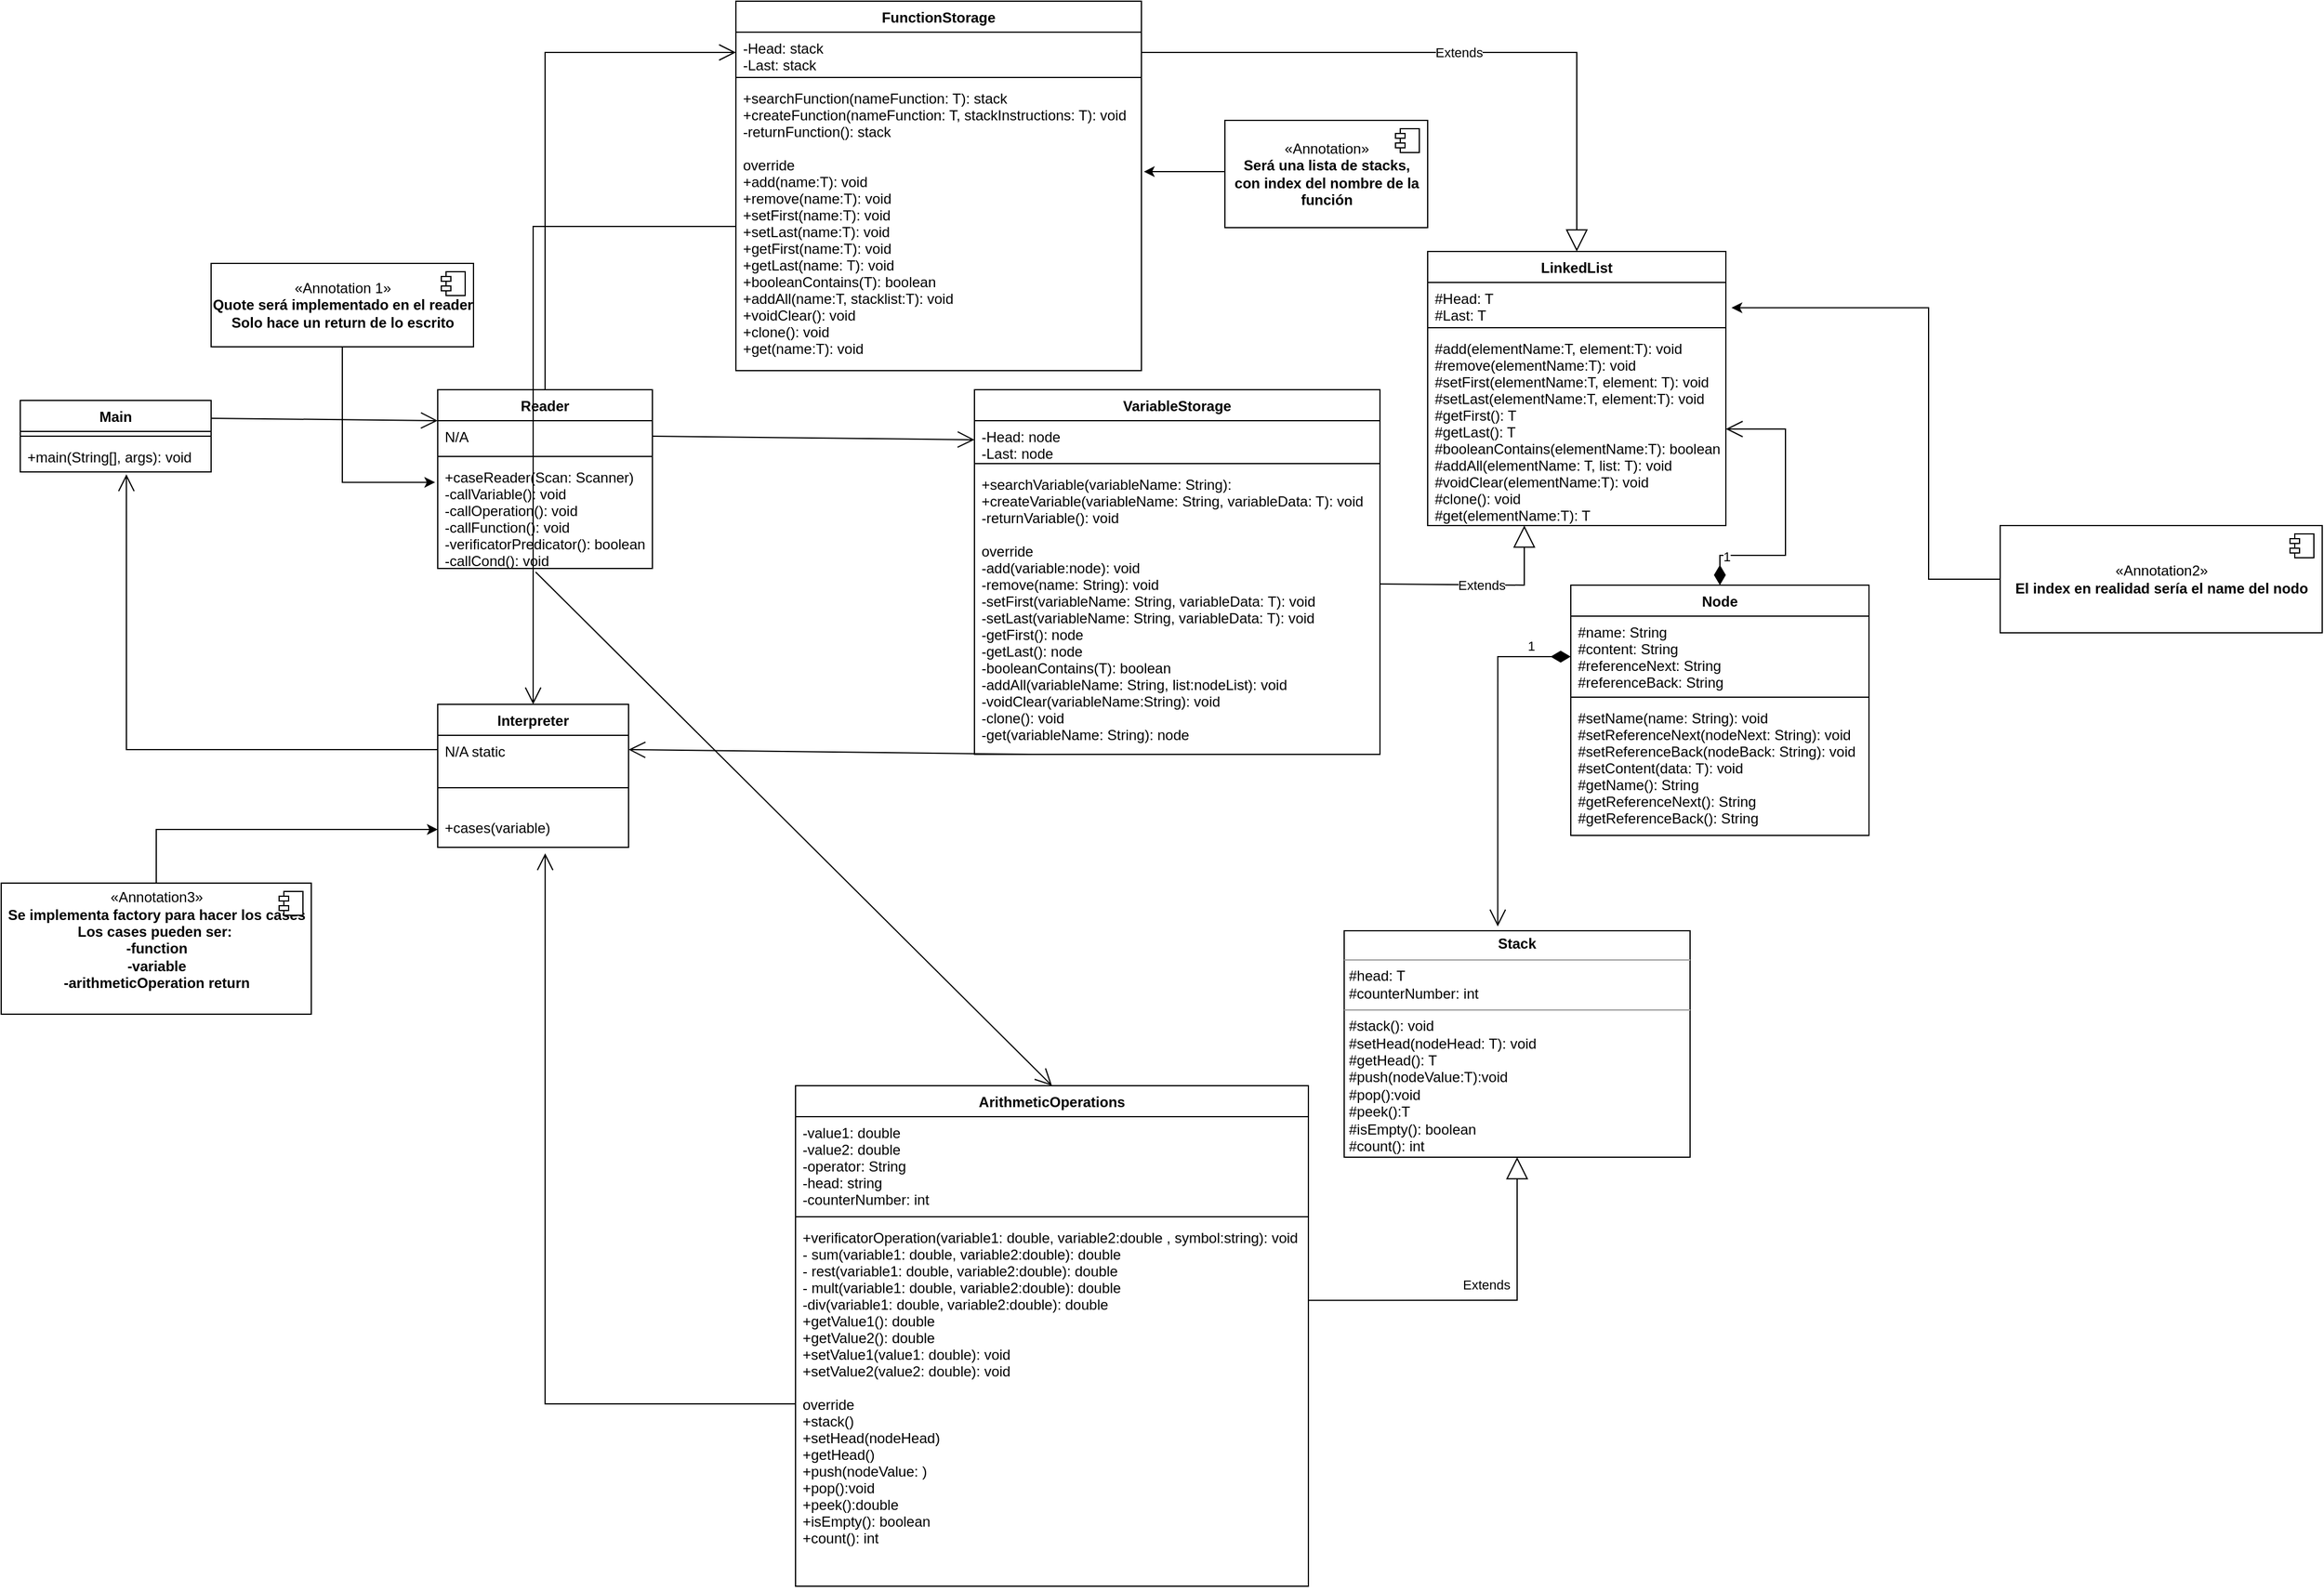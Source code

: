 <mxfile version="16.5.6" type="github">
  <diagram id="C5RBs43oDa-KdzZeNtuy" name="Page-1">
    <mxGraphModel dx="1068" dy="452" grid="1" gridSize="10" guides="1" tooltips="1" connect="1" arrows="1" fold="1" page="1" pageScale="1" pageWidth="827" pageHeight="1169" math="0" shadow="0">
      <root>
        <mxCell id="WIyWlLk6GJQsqaUBKTNV-0" />
        <mxCell id="WIyWlLk6GJQsqaUBKTNV-1" parent="WIyWlLk6GJQsqaUBKTNV-0" />
        <mxCell id="natZOX87_09Pyh3oMRrT-8" value="Main&#xa;" style="swimlane;fontStyle=1;align=center;verticalAlign=top;childLayout=stackLayout;horizontal=1;startSize=26;horizontalStack=0;resizeParent=1;resizeParentMax=0;resizeLast=0;collapsible=1;marginBottom=0;" parent="WIyWlLk6GJQsqaUBKTNV-1" vertex="1">
          <mxGeometry x="170" y="555" width="160" height="60" as="geometry" />
        </mxCell>
        <mxCell id="natZOX87_09Pyh3oMRrT-10" value="" style="line;strokeWidth=1;fillColor=none;align=left;verticalAlign=middle;spacingTop=-1;spacingLeft=3;spacingRight=3;rotatable=0;labelPosition=right;points=[];portConstraint=eastwest;" parent="natZOX87_09Pyh3oMRrT-8" vertex="1">
          <mxGeometry y="26" width="160" height="8" as="geometry" />
        </mxCell>
        <mxCell id="natZOX87_09Pyh3oMRrT-11" value="+main(String[], args): void" style="text;strokeColor=none;fillColor=none;align=left;verticalAlign=top;spacingLeft=4;spacingRight=4;overflow=hidden;rotatable=0;points=[[0,0.5],[1,0.5]];portConstraint=eastwest;" parent="natZOX87_09Pyh3oMRrT-8" vertex="1">
          <mxGeometry y="34" width="160" height="26" as="geometry" />
        </mxCell>
        <mxCell id="natZOX87_09Pyh3oMRrT-16" value="Reader&#xa;" style="swimlane;fontStyle=1;align=center;verticalAlign=top;childLayout=stackLayout;horizontal=1;startSize=26;horizontalStack=0;resizeParent=1;resizeParentMax=0;resizeLast=0;collapsible=1;marginBottom=0;" parent="WIyWlLk6GJQsqaUBKTNV-1" vertex="1">
          <mxGeometry x="520" y="546" width="180" height="150" as="geometry" />
        </mxCell>
        <mxCell id="natZOX87_09Pyh3oMRrT-40" value="" style="endArrow=open;endFill=1;endSize=12;html=1;rounded=0;exitX=1;exitY=0.25;exitDx=0;exitDy=0;" parent="natZOX87_09Pyh3oMRrT-16" source="natZOX87_09Pyh3oMRrT-8" edge="1">
          <mxGeometry width="160" relative="1" as="geometry">
            <mxPoint x="-160" y="26" as="sourcePoint" />
            <mxPoint y="26" as="targetPoint" />
          </mxGeometry>
        </mxCell>
        <mxCell id="natZOX87_09Pyh3oMRrT-17" value="N/A " style="text;strokeColor=none;fillColor=none;align=left;verticalAlign=top;spacingLeft=4;spacingRight=4;overflow=hidden;rotatable=0;points=[[0,0.5],[1,0.5]];portConstraint=eastwest;" parent="natZOX87_09Pyh3oMRrT-16" vertex="1">
          <mxGeometry y="26" width="180" height="26" as="geometry" />
        </mxCell>
        <mxCell id="natZOX87_09Pyh3oMRrT-18" value="" style="line;strokeWidth=1;fillColor=none;align=left;verticalAlign=middle;spacingTop=-1;spacingLeft=3;spacingRight=3;rotatable=0;labelPosition=right;points=[];portConstraint=eastwest;" parent="natZOX87_09Pyh3oMRrT-16" vertex="1">
          <mxGeometry y="52" width="180" height="8" as="geometry" />
        </mxCell>
        <mxCell id="natZOX87_09Pyh3oMRrT-19" value="+caseReader(Scan: Scanner)&#xa;-callVariable(): void&#xa;-callOperation(): void&#xa;-callFunction(): void&#xa;-verificatorPredicator(): boolean&#xa;-callCond(): void" style="text;strokeColor=none;fillColor=none;align=left;verticalAlign=top;spacingLeft=4;spacingRight=4;overflow=hidden;rotatable=0;points=[[0,0.5],[1,0.5]];portConstraint=eastwest;" parent="natZOX87_09Pyh3oMRrT-16" vertex="1">
          <mxGeometry y="60" width="180" height="90" as="geometry" />
        </mxCell>
        <mxCell id="natZOX87_09Pyh3oMRrT-24" value="VariableStorage" style="swimlane;fontStyle=1;align=center;verticalAlign=top;childLayout=stackLayout;horizontal=1;startSize=26;horizontalStack=0;resizeParent=1;resizeParentMax=0;resizeLast=0;collapsible=1;marginBottom=0;" parent="WIyWlLk6GJQsqaUBKTNV-1" vertex="1">
          <mxGeometry x="970" y="546" width="340" height="306" as="geometry" />
        </mxCell>
        <mxCell id="natZOX87_09Pyh3oMRrT-25" value="-Head: node&#xa;-Last: node" style="text;strokeColor=none;fillColor=none;align=left;verticalAlign=top;spacingLeft=4;spacingRight=4;overflow=hidden;rotatable=0;points=[[0,0.5],[1,0.5]];portConstraint=eastwest;" parent="natZOX87_09Pyh3oMRrT-24" vertex="1">
          <mxGeometry y="26" width="340" height="32" as="geometry" />
        </mxCell>
        <mxCell id="natZOX87_09Pyh3oMRrT-26" value="" style="line;strokeWidth=1;fillColor=none;align=left;verticalAlign=middle;spacingTop=-1;spacingLeft=3;spacingRight=3;rotatable=0;labelPosition=right;points=[];portConstraint=eastwest;" parent="natZOX87_09Pyh3oMRrT-24" vertex="1">
          <mxGeometry y="58" width="340" height="8" as="geometry" />
        </mxCell>
        <mxCell id="natZOX87_09Pyh3oMRrT-27" value="+searchVariable(variableName: String): &#xa;+createVariable(variableName: String, variableData: T): void&#xa;-returnVariable(): void&#xa;&#xa;override&#xa;-add(variable:node): void&#xa;-remove(name: String): void&#xa;-setFirst(variableName: String, variableData: T): void&#xa;-setLast(variableName: String, variableData: T): void&#xa;-getFirst(): node&#xa;-getLast(): node&#xa;-booleanContains(T): boolean&#xa;-addAll(variableName: String, list:nodeList): void&#xa;-voidClear(variableName:String): void&#xa;-clone(): void&#xa;-get(variableName: String): node&#xa;" style="text;strokeColor=none;fillColor=none;align=left;verticalAlign=top;spacingLeft=4;spacingRight=4;overflow=hidden;rotatable=0;points=[[0,0.5],[1,0.5]];portConstraint=eastwest;" parent="natZOX87_09Pyh3oMRrT-24" vertex="1">
          <mxGeometry y="66" width="340" height="240" as="geometry" />
        </mxCell>
        <mxCell id="natZOX87_09Pyh3oMRrT-32" value="ArithmeticOperations" style="swimlane;fontStyle=1;align=center;verticalAlign=top;childLayout=stackLayout;horizontal=1;startSize=26;horizontalStack=0;resizeParent=1;resizeParentMax=0;resizeLast=0;collapsible=1;marginBottom=0;" parent="WIyWlLk6GJQsqaUBKTNV-1" vertex="1">
          <mxGeometry x="820" y="1130" width="430" height="420" as="geometry" />
        </mxCell>
        <mxCell id="natZOX87_09Pyh3oMRrT-33" value="-value1: double&#xa;-value2: double&#xa;-operator: String&#xa;-head: string&#xa;-counterNumber: int" style="text;strokeColor=none;fillColor=none;align=left;verticalAlign=top;spacingLeft=4;spacingRight=4;overflow=hidden;rotatable=0;points=[[0,0.5],[1,0.5]];portConstraint=eastwest;" parent="natZOX87_09Pyh3oMRrT-32" vertex="1">
          <mxGeometry y="26" width="430" height="80" as="geometry" />
        </mxCell>
        <mxCell id="natZOX87_09Pyh3oMRrT-34" value="" style="line;strokeWidth=1;fillColor=none;align=left;verticalAlign=middle;spacingTop=-1;spacingLeft=3;spacingRight=3;rotatable=0;labelPosition=right;points=[];portConstraint=eastwest;" parent="natZOX87_09Pyh3oMRrT-32" vertex="1">
          <mxGeometry y="106" width="430" height="8" as="geometry" />
        </mxCell>
        <mxCell id="natZOX87_09Pyh3oMRrT-35" value="+verificatorOperation(variable1: double, variable2:double , symbol:string): void&#xa;- sum(variable1: double, variable2:double): double&#xa;- rest(variable1: double, variable2:double): double&#xa;- mult(variable1: double, variable2:double): double&#xa;-div(variable1: double, variable2:double): double&#xa;+getValue1(): double&#xa;+getValue2(): double&#xa;+setValue1(value1: double): void&#xa;+setValue2(value2: double): void&#xa;&#xa;override&#xa;+stack()&#xa;+setHead(nodeHead)&#xa;+getHead()&#xa;+push(nodeValue: )&#xa;+pop():void&#xa;+peek():double&#xa;+isEmpty(): boolean&#xa;+count(): int" style="text;strokeColor=none;fillColor=none;align=left;verticalAlign=top;spacingLeft=4;spacingRight=4;overflow=hidden;rotatable=0;points=[[0,0.5],[1,0.5]];portConstraint=eastwest;" parent="natZOX87_09Pyh3oMRrT-32" vertex="1">
          <mxGeometry y="114" width="430" height="306" as="geometry" />
        </mxCell>
        <mxCell id="natZOX87_09Pyh3oMRrT-36" value="Interpreter" style="swimlane;fontStyle=1;align=center;verticalAlign=top;childLayout=stackLayout;horizontal=1;startSize=26;horizontalStack=0;resizeParent=1;resizeParentMax=0;resizeLast=0;collapsible=1;marginBottom=0;" parent="WIyWlLk6GJQsqaUBKTNV-1" vertex="1">
          <mxGeometry x="520" y="810" width="160" height="120" as="geometry" />
        </mxCell>
        <mxCell id="natZOX87_09Pyh3oMRrT-37" value="N/A static" style="text;strokeColor=none;fillColor=none;align=left;verticalAlign=top;spacingLeft=4;spacingRight=4;overflow=hidden;rotatable=0;points=[[0,0.5],[1,0.5]];portConstraint=eastwest;" parent="natZOX87_09Pyh3oMRrT-36" vertex="1">
          <mxGeometry y="26" width="160" height="24" as="geometry" />
        </mxCell>
        <mxCell id="natZOX87_09Pyh3oMRrT-38" value="" style="line;strokeWidth=1;fillColor=none;align=left;verticalAlign=middle;spacingTop=-1;spacingLeft=3;spacingRight=3;rotatable=0;labelPosition=right;points=[];portConstraint=eastwest;" parent="natZOX87_09Pyh3oMRrT-36" vertex="1">
          <mxGeometry y="50" width="160" height="40" as="geometry" />
        </mxCell>
        <mxCell id="AochQKUZwjmsb-0F-WYE-0" value="+cases(variable)" style="text;strokeColor=none;fillColor=none;align=left;verticalAlign=top;spacingLeft=4;spacingRight=4;overflow=hidden;rotatable=0;points=[[0,0.5],[1,0.5]];portConstraint=eastwest;" parent="natZOX87_09Pyh3oMRrT-36" vertex="1">
          <mxGeometry y="90" width="160" height="30" as="geometry" />
        </mxCell>
        <mxCell id="natZOX87_09Pyh3oMRrT-45" value="LinkedList" style="swimlane;fontStyle=1;align=center;verticalAlign=top;childLayout=stackLayout;horizontal=1;startSize=26;horizontalStack=0;resizeParent=1;resizeParentMax=0;resizeLast=0;collapsible=1;marginBottom=0;" parent="WIyWlLk6GJQsqaUBKTNV-1" vertex="1">
          <mxGeometry x="1350" y="430" width="250" height="230" as="geometry" />
        </mxCell>
        <mxCell id="natZOX87_09Pyh3oMRrT-46" value="#Head: T&#xa;#Last: T&#xa;" style="text;strokeColor=none;fillColor=none;align=left;verticalAlign=top;spacingLeft=4;spacingRight=4;overflow=hidden;rotatable=0;points=[[0,0.5],[1,0.5]];portConstraint=eastwest;" parent="natZOX87_09Pyh3oMRrT-45" vertex="1">
          <mxGeometry y="26" width="250" height="34" as="geometry" />
        </mxCell>
        <mxCell id="natZOX87_09Pyh3oMRrT-47" value="" style="line;strokeWidth=1;fillColor=none;align=left;verticalAlign=middle;spacingTop=-1;spacingLeft=3;spacingRight=3;rotatable=0;labelPosition=right;points=[];portConstraint=eastwest;" parent="natZOX87_09Pyh3oMRrT-45" vertex="1">
          <mxGeometry y="60" width="250" height="8" as="geometry" />
        </mxCell>
        <mxCell id="natZOX87_09Pyh3oMRrT-48" value="#add(elementName:T, element:T): void&#xa;#remove(elementName:T): void&#xa;#setFirst(elementName:T, element: T): void&#xa;#setLast(elementName:T, element:T): void&#xa;#getFirst(): T&#xa;#getLast(): T&#xa;#booleanContains(elementName:T): boolean&#xa;#addAll(elementName: T, list: T): void&#xa;#voidClear(elementName:T): void&#xa;#clone(): void&#xa;#get(elementName:T): T" style="text;strokeColor=none;fillColor=none;align=left;verticalAlign=top;spacingLeft=4;spacingRight=4;overflow=hidden;rotatable=0;points=[[0,0.5],[1,0.5]];portConstraint=eastwest;" parent="natZOX87_09Pyh3oMRrT-45" vertex="1">
          <mxGeometry y="68" width="250" height="162" as="geometry" />
        </mxCell>
        <mxCell id="natZOX87_09Pyh3oMRrT-49" value="Extends" style="endArrow=block;endSize=16;endFill=0;html=1;rounded=0;entryX=0.5;entryY=0;entryDx=0;entryDy=0;exitX=1;exitY=0.5;exitDx=0;exitDy=0;" parent="WIyWlLk6GJQsqaUBKTNV-1" source="natZOX87_09Pyh3oMRrT-76" target="natZOX87_09Pyh3oMRrT-45" edge="1">
          <mxGeometry width="160" relative="1" as="geometry">
            <mxPoint x="810" y="320" as="sourcePoint" />
            <mxPoint x="970" y="320" as="targetPoint" />
            <Array as="points">
              <mxPoint x="1475" y="263" />
            </Array>
          </mxGeometry>
        </mxCell>
        <mxCell id="natZOX87_09Pyh3oMRrT-50" value="Extends" style="endArrow=block;endSize=16;endFill=0;html=1;rounded=0;exitX=1;exitY=0.404;exitDx=0;exitDy=0;exitPerimeter=0;entryX=0.324;entryY=1;entryDx=0;entryDy=0;entryPerimeter=0;" parent="WIyWlLk6GJQsqaUBKTNV-1" source="natZOX87_09Pyh3oMRrT-27" target="natZOX87_09Pyh3oMRrT-48" edge="1">
          <mxGeometry width="160" relative="1" as="geometry">
            <mxPoint x="1020" y="700" as="sourcePoint" />
            <mxPoint x="1180" y="700" as="targetPoint" />
            <Array as="points">
              <mxPoint x="1431" y="710" />
            </Array>
          </mxGeometry>
        </mxCell>
        <mxCell id="natZOX87_09Pyh3oMRrT-51" value="" style="endArrow=open;endFill=1;endSize=12;html=1;rounded=0;entryX=0;entryY=0.5;entryDx=0;entryDy=0;exitX=0.5;exitY=0;exitDx=0;exitDy=0;" parent="WIyWlLk6GJQsqaUBKTNV-1" source="natZOX87_09Pyh3oMRrT-16" target="natZOX87_09Pyh3oMRrT-76" edge="1">
          <mxGeometry width="160" relative="1" as="geometry">
            <mxPoint x="730" y="560" as="sourcePoint" />
            <mxPoint x="890" y="560" as="targetPoint" />
            <Array as="points">
              <mxPoint x="610" y="263" />
            </Array>
          </mxGeometry>
        </mxCell>
        <mxCell id="natZOX87_09Pyh3oMRrT-52" value="" style="endArrow=open;endFill=1;endSize=12;html=1;rounded=0;entryX=0.5;entryY=0;entryDx=0;entryDy=0;exitX=0.456;exitY=1.033;exitDx=0;exitDy=0;exitPerimeter=0;" parent="WIyWlLk6GJQsqaUBKTNV-1" source="natZOX87_09Pyh3oMRrT-19" target="natZOX87_09Pyh3oMRrT-32" edge="1">
          <mxGeometry width="160" relative="1" as="geometry">
            <mxPoint x="690" y="595" as="sourcePoint" />
            <mxPoint x="927" y="461" as="targetPoint" />
          </mxGeometry>
        </mxCell>
        <mxCell id="natZOX87_09Pyh3oMRrT-53" value="" style="endArrow=open;endFill=1;endSize=12;html=1;rounded=0;entryX=0;entryY=0.5;entryDx=0;entryDy=0;exitX=1;exitY=0.5;exitDx=0;exitDy=0;" parent="WIyWlLk6GJQsqaUBKTNV-1" source="natZOX87_09Pyh3oMRrT-17" target="natZOX87_09Pyh3oMRrT-25" edge="1">
          <mxGeometry width="160" relative="1" as="geometry">
            <mxPoint x="700" y="605" as="sourcePoint" />
            <mxPoint x="937" y="471" as="targetPoint" />
          </mxGeometry>
        </mxCell>
        <mxCell id="natZOX87_09Pyh3oMRrT-54" value="Node" style="swimlane;fontStyle=1;align=center;verticalAlign=top;childLayout=stackLayout;horizontal=1;startSize=26;horizontalStack=0;resizeParent=1;resizeParentMax=0;resizeLast=0;collapsible=1;marginBottom=0;" parent="WIyWlLk6GJQsqaUBKTNV-1" vertex="1">
          <mxGeometry x="1470" y="710" width="250" height="210" as="geometry" />
        </mxCell>
        <mxCell id="natZOX87_09Pyh3oMRrT-55" value="#name: String&#xa;#content: String&#xa;#referenceNext: String&#xa;#referenceBack: String" style="text;strokeColor=none;fillColor=none;align=left;verticalAlign=top;spacingLeft=4;spacingRight=4;overflow=hidden;rotatable=0;points=[[0,0.5],[1,0.5]];portConstraint=eastwest;" parent="natZOX87_09Pyh3oMRrT-54" vertex="1">
          <mxGeometry y="26" width="250" height="64" as="geometry" />
        </mxCell>
        <mxCell id="natZOX87_09Pyh3oMRrT-56" value="" style="line;strokeWidth=1;fillColor=none;align=left;verticalAlign=middle;spacingTop=-1;spacingLeft=3;spacingRight=3;rotatable=0;labelPosition=right;points=[];portConstraint=eastwest;" parent="natZOX87_09Pyh3oMRrT-54" vertex="1">
          <mxGeometry y="90" width="250" height="8" as="geometry" />
        </mxCell>
        <mxCell id="natZOX87_09Pyh3oMRrT-57" value="#setName(name: String): void&#xa;#setReferenceNext(nodeNext: String): void&#xa;#setReferenceBack(nodeBack: String): void&#xa;#setContent(data: T): void&#xa;#getName(): String&#xa;#getReferenceNext(): String&#xa;#getReferenceBack(): String" style="text;strokeColor=none;fillColor=none;align=left;verticalAlign=top;spacingLeft=4;spacingRight=4;overflow=hidden;rotatable=0;points=[[0,0.5],[1,0.5]];portConstraint=eastwest;" parent="natZOX87_09Pyh3oMRrT-54" vertex="1">
          <mxGeometry y="98" width="250" height="112" as="geometry" />
        </mxCell>
        <mxCell id="natZOX87_09Pyh3oMRrT-58" value="1" style="endArrow=open;html=1;endSize=12;startArrow=diamondThin;startSize=14;startFill=1;edgeStyle=orthogonalEdgeStyle;align=left;verticalAlign=bottom;rounded=0;exitX=0.5;exitY=0;exitDx=0;exitDy=0;entryX=1;entryY=0.5;entryDx=0;entryDy=0;" parent="WIyWlLk6GJQsqaUBKTNV-1" source="natZOX87_09Pyh3oMRrT-54" target="natZOX87_09Pyh3oMRrT-48" edge="1">
          <mxGeometry x="-0.779" y="-10" relative="1" as="geometry">
            <mxPoint x="1520" y="670" as="sourcePoint" />
            <mxPoint x="1680" y="670" as="targetPoint" />
            <mxPoint as="offset" />
            <Array as="points">
              <mxPoint x="1595" y="685" />
              <mxPoint x="1650" y="685" />
              <mxPoint x="1650" y="579" />
            </Array>
          </mxGeometry>
        </mxCell>
        <mxCell id="natZOX87_09Pyh3oMRrT-59" value="&lt;p style=&quot;margin: 0px ; margin-top: 4px ; text-align: center&quot;&gt;&lt;b&gt;Stack&lt;/b&gt;&lt;/p&gt;&lt;hr size=&quot;1&quot;&gt;&lt;p style=&quot;margin: 0px ; margin-left: 4px&quot;&gt;#head: T&lt;/p&gt;&lt;p style=&quot;margin: 0px ; margin-left: 4px&quot;&gt;#counterNumber: int&lt;/p&gt;&lt;hr size=&quot;1&quot;&gt;&lt;p style=&quot;margin: 0px ; margin-left: 4px&quot;&gt;#stack(): void&lt;/p&gt;&lt;p style=&quot;margin: 0px ; margin-left: 4px&quot;&gt;#setHead(nodeHead: T): void&lt;/p&gt;&lt;p style=&quot;margin: 0px ; margin-left: 4px&quot;&gt;#getHead(): T&lt;/p&gt;&lt;p style=&quot;margin: 0px ; margin-left: 4px&quot;&gt;#push(nodeValue:T):void&lt;/p&gt;&lt;p style=&quot;margin: 0px ; margin-left: 4px&quot;&gt;#pop():void&lt;/p&gt;&lt;p style=&quot;margin: 0px ; margin-left: 4px&quot;&gt;#peek():T&lt;/p&gt;&lt;p style=&quot;margin: 0px ; margin-left: 4px&quot;&gt;#isEmpty(): boolean&lt;/p&gt;&lt;p style=&quot;margin: 0px ; margin-left: 4px&quot;&gt;#count(): int&lt;/p&gt;&lt;p style=&quot;margin: 0px ; margin-left: 4px&quot;&gt;&lt;br&gt;&lt;/p&gt;" style="verticalAlign=top;align=left;overflow=fill;fontSize=12;fontFamily=Helvetica;html=1;" parent="WIyWlLk6GJQsqaUBKTNV-1" vertex="1">
          <mxGeometry x="1280" y="1000" width="290" height="190" as="geometry" />
        </mxCell>
        <mxCell id="natZOX87_09Pyh3oMRrT-60" value="1" style="endArrow=open;html=1;endSize=12;startArrow=diamondThin;startSize=14;startFill=1;edgeStyle=orthogonalEdgeStyle;align=left;verticalAlign=bottom;rounded=0;entryX=0.444;entryY=-0.019;entryDx=0;entryDy=0;entryPerimeter=0;" parent="WIyWlLk6GJQsqaUBKTNV-1" target="natZOX87_09Pyh3oMRrT-59" edge="1">
          <mxGeometry x="-0.732" relative="1" as="geometry">
            <mxPoint x="1470" y="770" as="sourcePoint" />
            <mxPoint x="1400" y="930" as="targetPoint" />
            <Array as="points">
              <mxPoint x="1409" y="770" />
            </Array>
            <mxPoint as="offset" />
          </mxGeometry>
        </mxCell>
        <mxCell id="natZOX87_09Pyh3oMRrT-64" value="" style="endArrow=open;endFill=1;endSize=12;html=1;rounded=0;entryX=0.556;entryY=1.077;entryDx=0;entryDy=0;exitX=0;exitY=0.5;exitDx=0;exitDy=0;entryPerimeter=0;" parent="WIyWlLk6GJQsqaUBKTNV-1" source="natZOX87_09Pyh3oMRrT-37" target="natZOX87_09Pyh3oMRrT-11" edge="1">
          <mxGeometry width="160" relative="1" as="geometry">
            <mxPoint x="710" y="671" as="sourcePoint" />
            <mxPoint x="1210" y="839" as="targetPoint" />
            <Array as="points">
              <mxPoint x="259" y="848" />
            </Array>
          </mxGeometry>
        </mxCell>
        <mxCell id="natZOX87_09Pyh3oMRrT-65" value="" style="endArrow=open;endFill=1;endSize=12;html=1;rounded=0;entryX=0.563;entryY=1.167;entryDx=0;entryDy=0;exitX=0;exitY=0.5;exitDx=0;exitDy=0;entryPerimeter=0;" parent="WIyWlLk6GJQsqaUBKTNV-1" source="natZOX87_09Pyh3oMRrT-35" target="AochQKUZwjmsb-0F-WYE-0" edge="1">
          <mxGeometry width="160" relative="1" as="geometry">
            <mxPoint x="720" y="681" as="sourcePoint" />
            <mxPoint x="1220" y="849" as="targetPoint" />
            <Array as="points">
              <mxPoint x="610" y="1397" />
            </Array>
          </mxGeometry>
        </mxCell>
        <mxCell id="natZOX87_09Pyh3oMRrT-66" value="" style="endArrow=open;endFill=1;endSize=12;html=1;rounded=0;entryX=1;entryY=0.5;entryDx=0;entryDy=0;exitX=0.144;exitY=1;exitDx=0;exitDy=0;exitPerimeter=0;" parent="WIyWlLk6GJQsqaUBKTNV-1" source="natZOX87_09Pyh3oMRrT-27" target="natZOX87_09Pyh3oMRrT-37" edge="1">
          <mxGeometry width="160" relative="1" as="geometry">
            <mxPoint x="1095" y="670" as="sourcePoint" />
            <mxPoint x="710" y="959" as="targetPoint" />
          </mxGeometry>
        </mxCell>
        <mxCell id="natZOX87_09Pyh3oMRrT-67" value="" style="endArrow=open;endFill=1;endSize=12;html=1;rounded=0;entryX=0.5;entryY=0;entryDx=0;entryDy=0;exitX=0;exitY=0.5;exitDx=0;exitDy=0;" parent="WIyWlLk6GJQsqaUBKTNV-1" source="natZOX87_09Pyh3oMRrT-78" target="natZOX87_09Pyh3oMRrT-36" edge="1">
          <mxGeometry width="160" relative="1" as="geometry">
            <mxPoint x="1380" y="690" as="sourcePoint" />
            <mxPoint x="720" y="969" as="targetPoint" />
            <Array as="points">
              <mxPoint x="600" y="409" />
            </Array>
          </mxGeometry>
        </mxCell>
        <mxCell id="natZOX87_09Pyh3oMRrT-70" style="edgeStyle=orthogonalEdgeStyle;rounded=0;orthogonalLoop=1;jettySize=auto;html=1;entryX=-0.012;entryY=0.197;entryDx=0;entryDy=0;entryPerimeter=0;" parent="WIyWlLk6GJQsqaUBKTNV-1" source="natZOX87_09Pyh3oMRrT-68" target="natZOX87_09Pyh3oMRrT-19" edge="1">
          <mxGeometry relative="1" as="geometry" />
        </mxCell>
        <mxCell id="natZOX87_09Pyh3oMRrT-68" value="«Annotation 1»&lt;br&gt;&lt;b&gt;Quote será implementado en el reader&lt;br&gt;Solo hace un return de lo escrito&lt;br&gt;&lt;/b&gt;" style="html=1;dropTarget=0;" parent="WIyWlLk6GJQsqaUBKTNV-1" vertex="1">
          <mxGeometry x="330" y="440" width="220" height="70" as="geometry" />
        </mxCell>
        <mxCell id="natZOX87_09Pyh3oMRrT-69" value="" style="shape=module;jettyWidth=8;jettyHeight=4;" parent="natZOX87_09Pyh3oMRrT-68" vertex="1">
          <mxGeometry x="1" width="20" height="20" relative="1" as="geometry">
            <mxPoint x="-27" y="7" as="offset" />
          </mxGeometry>
        </mxCell>
        <mxCell id="natZOX87_09Pyh3oMRrT-75" value="FunctionStorage" style="swimlane;fontStyle=1;align=center;verticalAlign=top;childLayout=stackLayout;horizontal=1;startSize=26;horizontalStack=0;resizeParent=1;resizeParentMax=0;resizeLast=0;collapsible=1;marginBottom=0;" parent="WIyWlLk6GJQsqaUBKTNV-1" vertex="1">
          <mxGeometry x="770" y="220" width="340" height="310" as="geometry" />
        </mxCell>
        <mxCell id="natZOX87_09Pyh3oMRrT-76" value="-Head: stack&#xa;-Last: stack" style="text;strokeColor=none;fillColor=none;align=left;verticalAlign=top;spacingLeft=4;spacingRight=4;overflow=hidden;rotatable=0;points=[[0,0.5],[1,0.5]];portConstraint=eastwest;" parent="natZOX87_09Pyh3oMRrT-75" vertex="1">
          <mxGeometry y="26" width="340" height="34" as="geometry" />
        </mxCell>
        <mxCell id="natZOX87_09Pyh3oMRrT-77" value="" style="line;strokeWidth=1;fillColor=none;align=left;verticalAlign=middle;spacingTop=-1;spacingLeft=3;spacingRight=3;rotatable=0;labelPosition=right;points=[];portConstraint=eastwest;" parent="natZOX87_09Pyh3oMRrT-75" vertex="1">
          <mxGeometry y="60" width="340" height="8" as="geometry" />
        </mxCell>
        <mxCell id="natZOX87_09Pyh3oMRrT-78" value="+searchFunction(nameFunction: T): stack&#xa;+createFunction(nameFunction: T, stackInstructions: T): void&#xa;-returnFunction(): stack&#xa;&#xa;override&#xa;+add(name:T): void&#xa;+remove(name:T): void&#xa;+setFirst(name:T): void&#xa;+setLast(name:T): void&#xa;+getFirst(name:T): void&#xa;+getLast(name: T): void&#xa;+booleanContains(T): boolean&#xa;+addAll(name:T, stacklist:T): void&#xa;+voidClear(): void&#xa;+clone(): void&#xa;+get(name:T): void" style="text;strokeColor=none;fillColor=none;align=left;verticalAlign=top;spacingLeft=4;spacingRight=4;overflow=hidden;rotatable=0;points=[[0,0.5],[1,0.5]];portConstraint=eastwest;" parent="natZOX87_09Pyh3oMRrT-75" vertex="1">
          <mxGeometry y="68" width="340" height="242" as="geometry" />
        </mxCell>
        <mxCell id="AochQKUZwjmsb-0F-WYE-3" style="edgeStyle=orthogonalEdgeStyle;rounded=0;orthogonalLoop=1;jettySize=auto;html=1;entryX=1.019;entryY=0.625;entryDx=0;entryDy=0;entryPerimeter=0;" parent="WIyWlLk6GJQsqaUBKTNV-1" source="AochQKUZwjmsb-0F-WYE-1" target="natZOX87_09Pyh3oMRrT-46" edge="1">
          <mxGeometry relative="1" as="geometry">
            <mxPoint x="1730" y="500" as="targetPoint" />
            <Array as="points">
              <mxPoint x="1770" y="477" />
            </Array>
          </mxGeometry>
        </mxCell>
        <mxCell id="AochQKUZwjmsb-0F-WYE-1" value="«Annotation2»&lt;br&gt;&lt;b&gt;El index en realidad sería el name del nodo&lt;/b&gt;" style="html=1;dropTarget=0;" parent="WIyWlLk6GJQsqaUBKTNV-1" vertex="1">
          <mxGeometry x="1830" y="660" width="270" height="90" as="geometry" />
        </mxCell>
        <mxCell id="AochQKUZwjmsb-0F-WYE-2" value="" style="shape=module;jettyWidth=8;jettyHeight=4;" parent="AochQKUZwjmsb-0F-WYE-1" vertex="1">
          <mxGeometry x="1" width="20" height="20" relative="1" as="geometry">
            <mxPoint x="-27" y="7" as="offset" />
          </mxGeometry>
        </mxCell>
        <mxCell id="AochQKUZwjmsb-0F-WYE-5" value="Extends" style="endArrow=block;endSize=16;endFill=0;html=1;rounded=0;entryX=0.5;entryY=1;entryDx=0;entryDy=0;exitX=1;exitY=0.216;exitDx=0;exitDy=0;exitPerimeter=0;" parent="WIyWlLk6GJQsqaUBKTNV-1" source="natZOX87_09Pyh3oMRrT-35" target="natZOX87_09Pyh3oMRrT-59" edge="1">
          <mxGeometry x="0.012" y="13" width="160" relative="1" as="geometry">
            <mxPoint x="910" y="910" as="sourcePoint" />
            <mxPoint x="1070" y="910" as="targetPoint" />
            <Array as="points">
              <mxPoint x="1425" y="1310" />
            </Array>
            <mxPoint as="offset" />
          </mxGeometry>
        </mxCell>
        <mxCell id="AochQKUZwjmsb-0F-WYE-12" style="edgeStyle=orthogonalEdgeStyle;rounded=0;orthogonalLoop=1;jettySize=auto;html=1;entryX=0;entryY=0.5;entryDx=0;entryDy=0;" parent="WIyWlLk6GJQsqaUBKTNV-1" source="AochQKUZwjmsb-0F-WYE-10" target="AochQKUZwjmsb-0F-WYE-0" edge="1">
          <mxGeometry relative="1" as="geometry" />
        </mxCell>
        <mxCell id="AochQKUZwjmsb-0F-WYE-10" value="«Annotation3»&lt;br&gt;&lt;b&gt;Se implementa factory para hacer los cases&lt;br&gt;Los cases pueden ser:&amp;nbsp;&lt;br&gt;-function&lt;br&gt;-variable&lt;br&gt;-arithmeticOperation return&lt;br&gt;&lt;br&gt;&lt;/b&gt;" style="html=1;dropTarget=0;" parent="WIyWlLk6GJQsqaUBKTNV-1" vertex="1">
          <mxGeometry x="154" y="960" width="260" height="110" as="geometry" />
        </mxCell>
        <mxCell id="AochQKUZwjmsb-0F-WYE-11" value="" style="shape=module;jettyWidth=8;jettyHeight=4;" parent="AochQKUZwjmsb-0F-WYE-10" vertex="1">
          <mxGeometry x="1" width="20" height="20" relative="1" as="geometry">
            <mxPoint x="-27" y="7" as="offset" />
          </mxGeometry>
        </mxCell>
        <mxCell id="kxt2hMdvePvQybY_7T42-5" style="edgeStyle=orthogonalEdgeStyle;rounded=0;orthogonalLoop=1;jettySize=auto;html=1;entryX=1.006;entryY=0.31;entryDx=0;entryDy=0;entryPerimeter=0;" parent="WIyWlLk6GJQsqaUBKTNV-1" source="kxt2hMdvePvQybY_7T42-3" target="natZOX87_09Pyh3oMRrT-78" edge="1">
          <mxGeometry relative="1" as="geometry">
            <Array as="points">
              <mxPoint x="1150" y="363" />
              <mxPoint x="1150" y="363" />
            </Array>
          </mxGeometry>
        </mxCell>
        <mxCell id="kxt2hMdvePvQybY_7T42-3" value="«Annotation»&lt;br&gt;&lt;b&gt;Será una lista de stacks,&lt;br&gt;con index del nombre de la&lt;br&gt;función&lt;br&gt;&lt;/b&gt;" style="html=1;dropTarget=0;" parent="WIyWlLk6GJQsqaUBKTNV-1" vertex="1">
          <mxGeometry x="1180" y="320" width="170" height="90" as="geometry" />
        </mxCell>
        <mxCell id="kxt2hMdvePvQybY_7T42-4" value="" style="shape=module;jettyWidth=8;jettyHeight=4;" parent="kxt2hMdvePvQybY_7T42-3" vertex="1">
          <mxGeometry x="1" width="20" height="20" relative="1" as="geometry">
            <mxPoint x="-27" y="7" as="offset" />
          </mxGeometry>
        </mxCell>
      </root>
    </mxGraphModel>
  </diagram>
</mxfile>
